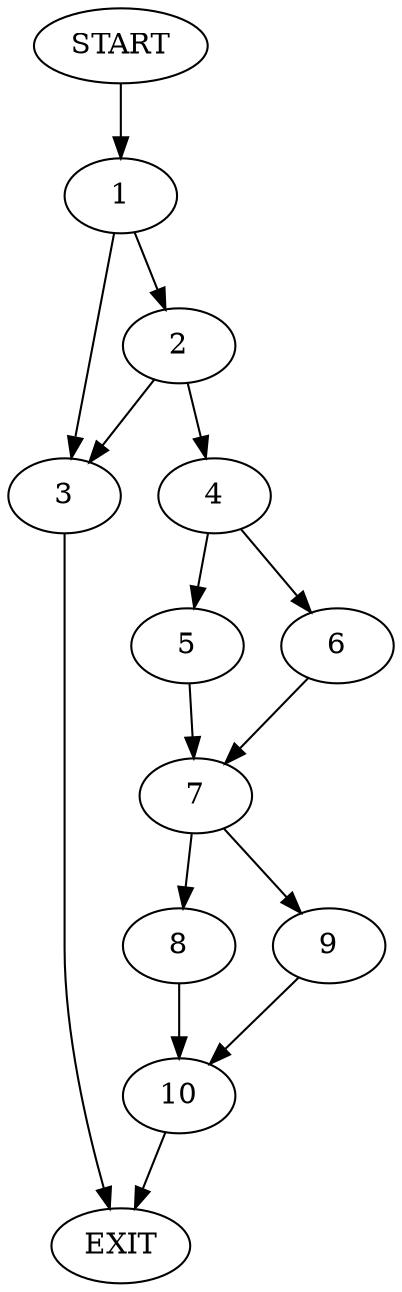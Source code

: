 digraph {
0 [label="START"]
11 [label="EXIT"]
0 -> 1
1 -> 2
1 -> 3
2 -> 4
2 -> 3
3 -> 11
4 -> 5
4 -> 6
5 -> 7
6 -> 7
7 -> 8
7 -> 9
9 -> 10
8 -> 10
10 -> 11
}
